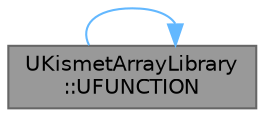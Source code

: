 digraph "UKismetArrayLibrary::UFUNCTION"
{
 // INTERACTIVE_SVG=YES
 // LATEX_PDF_SIZE
  bgcolor="transparent";
  edge [fontname=Helvetica,fontsize=10,labelfontname=Helvetica,labelfontsize=10];
  node [fontname=Helvetica,fontsize=10,shape=box,height=0.2,width=0.4];
  rankdir="LR";
  Node1 [id="Node000001",label="UKismetArrayLibrary\l::UFUNCTION",height=0.2,width=0.4,color="gray40", fillcolor="grey60", style="filled", fontcolor="black",tooltip="Gets a random item from specified array (using random stream)"];
  Node1 -> Node1 [id="edge1_Node000001_Node000001",color="steelblue1",style="solid",tooltip=" "];
}
